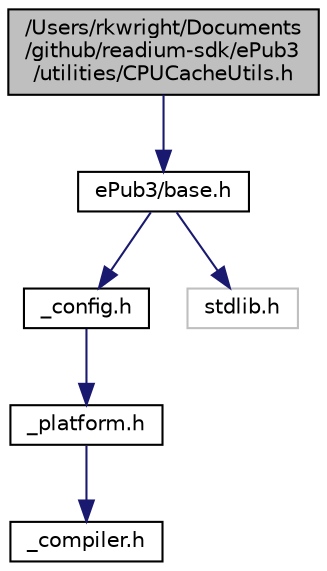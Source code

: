 digraph "/Users/rkwright/Documents/github/readium-sdk/ePub3/utilities/CPUCacheUtils.h"
{
  edge [fontname="Helvetica",fontsize="10",labelfontname="Helvetica",labelfontsize="10"];
  node [fontname="Helvetica",fontsize="10",shape=record];
  Node1 [label="/Users/rkwright/Documents\l/github/readium-sdk/ePub3\l/utilities/CPUCacheUtils.h",height=0.2,width=0.4,color="black", fillcolor="grey75", style="filled" fontcolor="black"];
  Node1 -> Node2 [color="midnightblue",fontsize="10",style="solid",fontname="Helvetica"];
  Node2 [label="ePub3/base.h",height=0.2,width=0.4,color="black", fillcolor="white", style="filled",URL="$base_8h.xhtml"];
  Node2 -> Node3 [color="midnightblue",fontsize="10",style="solid",fontname="Helvetica"];
  Node3 [label="_config.h",height=0.2,width=0.4,color="black", fillcolor="white", style="filled",URL="$__config_8h.xhtml"];
  Node3 -> Node4 [color="midnightblue",fontsize="10",style="solid",fontname="Helvetica"];
  Node4 [label="_platform.h",height=0.2,width=0.4,color="black", fillcolor="white", style="filled",URL="$__platform_8h.xhtml"];
  Node4 -> Node5 [color="midnightblue",fontsize="10",style="solid",fontname="Helvetica"];
  Node5 [label="_compiler.h",height=0.2,width=0.4,color="black", fillcolor="white", style="filled",URL="$__compiler_8h.xhtml"];
  Node2 -> Node6 [color="midnightblue",fontsize="10",style="solid",fontname="Helvetica"];
  Node6 [label="stdlib.h",height=0.2,width=0.4,color="grey75", fillcolor="white", style="filled"];
}
